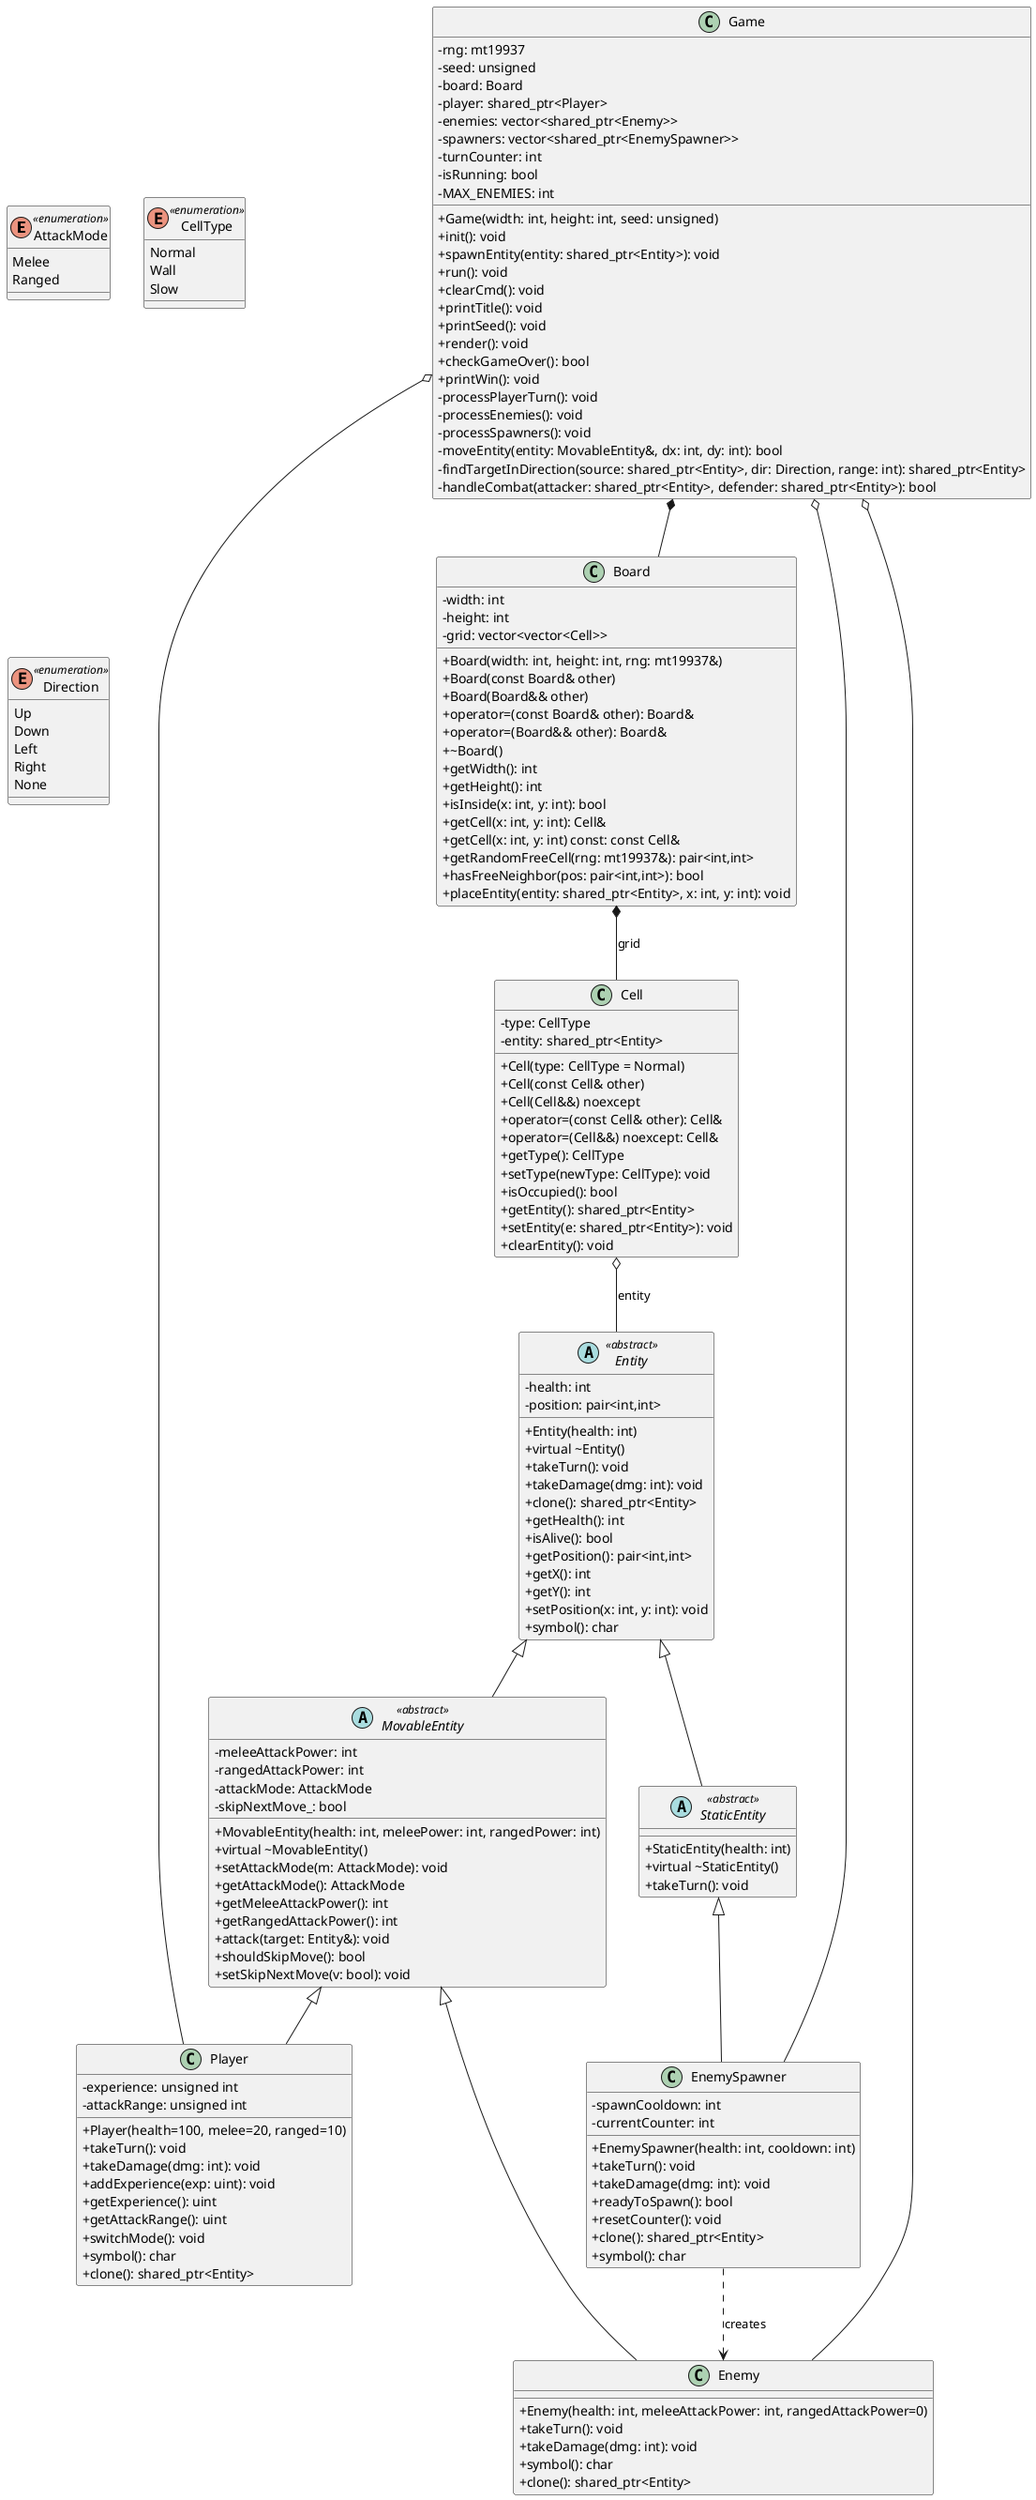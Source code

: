 @startuml UML
skinparam shadowing false
skinparam classAttributeIconSize 0

' ================== ENUMS ==================
enum AttackMode <<enumeration>> {
    Melee
    Ranged
}

enum CellType <<enumeration>> {
    Normal
    Wall
    Slow
}

enum Direction <<enumeration>> {
    Up
    Down
    Left
    Right
    None
}

' ================== BASE ABSTRACT CLASSES ==================
abstract class "Entity" <<abstract>> {
    - health: int
    - position: pair<int,int>
    + Entity(health: int)
    + virtual ~Entity()
    + takeTurn(): void
    + takeDamage(dmg: int): void
    + clone(): shared_ptr<Entity>
    + getHealth(): int
    + isAlive(): bool
    + getPosition(): pair<int,int>
    + getX(): int
    + getY(): int
    + setPosition(x: int, y: int): void
    + symbol(): char
}

abstract class "MovableEntity" <<abstract>> {
    - meleeAttackPower: int
    - rangedAttackPower: int
    - attackMode: AttackMode
    - skipNextMove_: bool
    + MovableEntity(health: int, meleePower: int, rangedPower: int)
    + virtual ~MovableEntity()
    + setAttackMode(m: AttackMode): void
    + getAttackMode(): AttackMode
    + getMeleeAttackPower(): int
    + getRangedAttackPower(): int
    + attack(target: Entity&): void
    + shouldSkipMove(): bool
    + setSkipNextMove(v: bool): void
}

abstract class "StaticEntity" <<abstract>> {
    + StaticEntity(health: int)
    + virtual ~StaticEntity()
    + takeTurn(): void
}

"Entity" <|-- "MovableEntity"
"Entity" <|-- "StaticEntity"

' ================== DERIVED CLASSES ==================
class "Player" {
    - experience: unsigned int
    - attackRange: unsigned int
    + Player(health=100, melee=20, ranged=10)
    + takeTurn(): void
    + takeDamage(dmg: int): void
    + addExperience(exp: uint): void
    + getExperience(): uint
    + getAttackRange(): uint
    + switchMode(): void
    + symbol(): char
    + clone(): shared_ptr<Entity>
}

class "Enemy" {
    + Enemy(health: int, meleeAttackPower: int, rangedAttackPower=0)
    + takeTurn(): void
    + takeDamage(dmg: int): void
    + symbol(): char
    + clone(): shared_ptr<Entity>
}

class "EnemySpawner" {
    - spawnCooldown: int
    - currentCounter: int
    + EnemySpawner(health: int, cooldown: int)
    + takeTurn(): void
    + takeDamage(dmg: int): void
    + readyToSpawn(): bool
    + resetCounter(): void
    + clone(): shared_ptr<Entity>
    + symbol(): char
}

"MovableEntity" <|-- "Player"
"MovableEntity" <|-- "Enemy"
"StaticEntity" <|-- "EnemySpawner"

' ================== FIELD CLASSES ==================
class "Cell" {
    - type: CellType
    - entity: shared_ptr<Entity>
    + Cell(type: CellType = Normal)
    + Cell(const Cell& other)
    + Cell(Cell&&) noexcept
    + operator=(const Cell& other): Cell&
    + operator=(Cell&&) noexcept: Cell&
    + getType(): CellType
    + setType(newType: CellType): void
    + isOccupied(): bool
    + getEntity(): shared_ptr<Entity>
    + setEntity(e: shared_ptr<Entity>): void
    + clearEntity(): void
}

class "Board" {
    - width: int
    - height: int
    - grid: vector<vector<Cell>>
    + Board(width: int, height: int, rng: mt19937&)
    + Board(const Board& other)
    + Board(Board&& other)
    + operator=(const Board& other): Board&
    + operator=(Board&& other): Board&
    + ~Board()
    + getWidth(): int
    + getHeight(): int
    + isInside(x: int, y: int): bool
    + getCell(x: int, y: int): Cell&
    + getCell(x: int, y: int) const: const Cell&
    + getRandomFreeCell(rng: mt19937&): pair<int,int>
    + hasFreeNeighbor(pos: pair<int,int>): bool
    + placeEntity(entity: shared_ptr<Entity>, x: int, y: int): void
}

' ================== GAME CORE ==================
class "Game" {
    - rng: mt19937
    - seed: unsigned
    - board: Board
    - player: shared_ptr<Player>
    - enemies: vector<shared_ptr<Enemy>>
    - spawners: vector<shared_ptr<EnemySpawner>>
    - turnCounter: int
    - isRunning: bool
    - MAX_ENEMIES: int
    + Game(width: int, height: int, seed: unsigned)
    + init(): void
    + spawnEntity(entity: shared_ptr<Entity>): void
    + run(): void
    + clearCmd(): void
    + printTitle(): void
    + printSeed(): void
    + render(): void
    + checkGameOver(): bool
    + printWin(): void
    - processPlayerTurn(): void
    - processEnemies(): void
    - processSpawners(): void
    - moveEntity(entity: MovableEntity&, dx: int, dy: int): bool
    - findTargetInDirection(source: shared_ptr<Entity>, dir: Direction, range: int): shared_ptr<Entity>
    - handleCombat(attacker: shared_ptr<Entity>, defender: shared_ptr<Entity>): bool
}

' ================== RELATIONSHIPS ==================
"Board" *-- "Cell" : grid
"Cell" o-- "Entity" : entity
"Game" *-- "Board"
"Game" o-- "Player"
"Game" o-- "Enemy"
"Game" o-- "EnemySpawner"
"EnemySpawner" ..> "Enemy" : creates

@enduml
